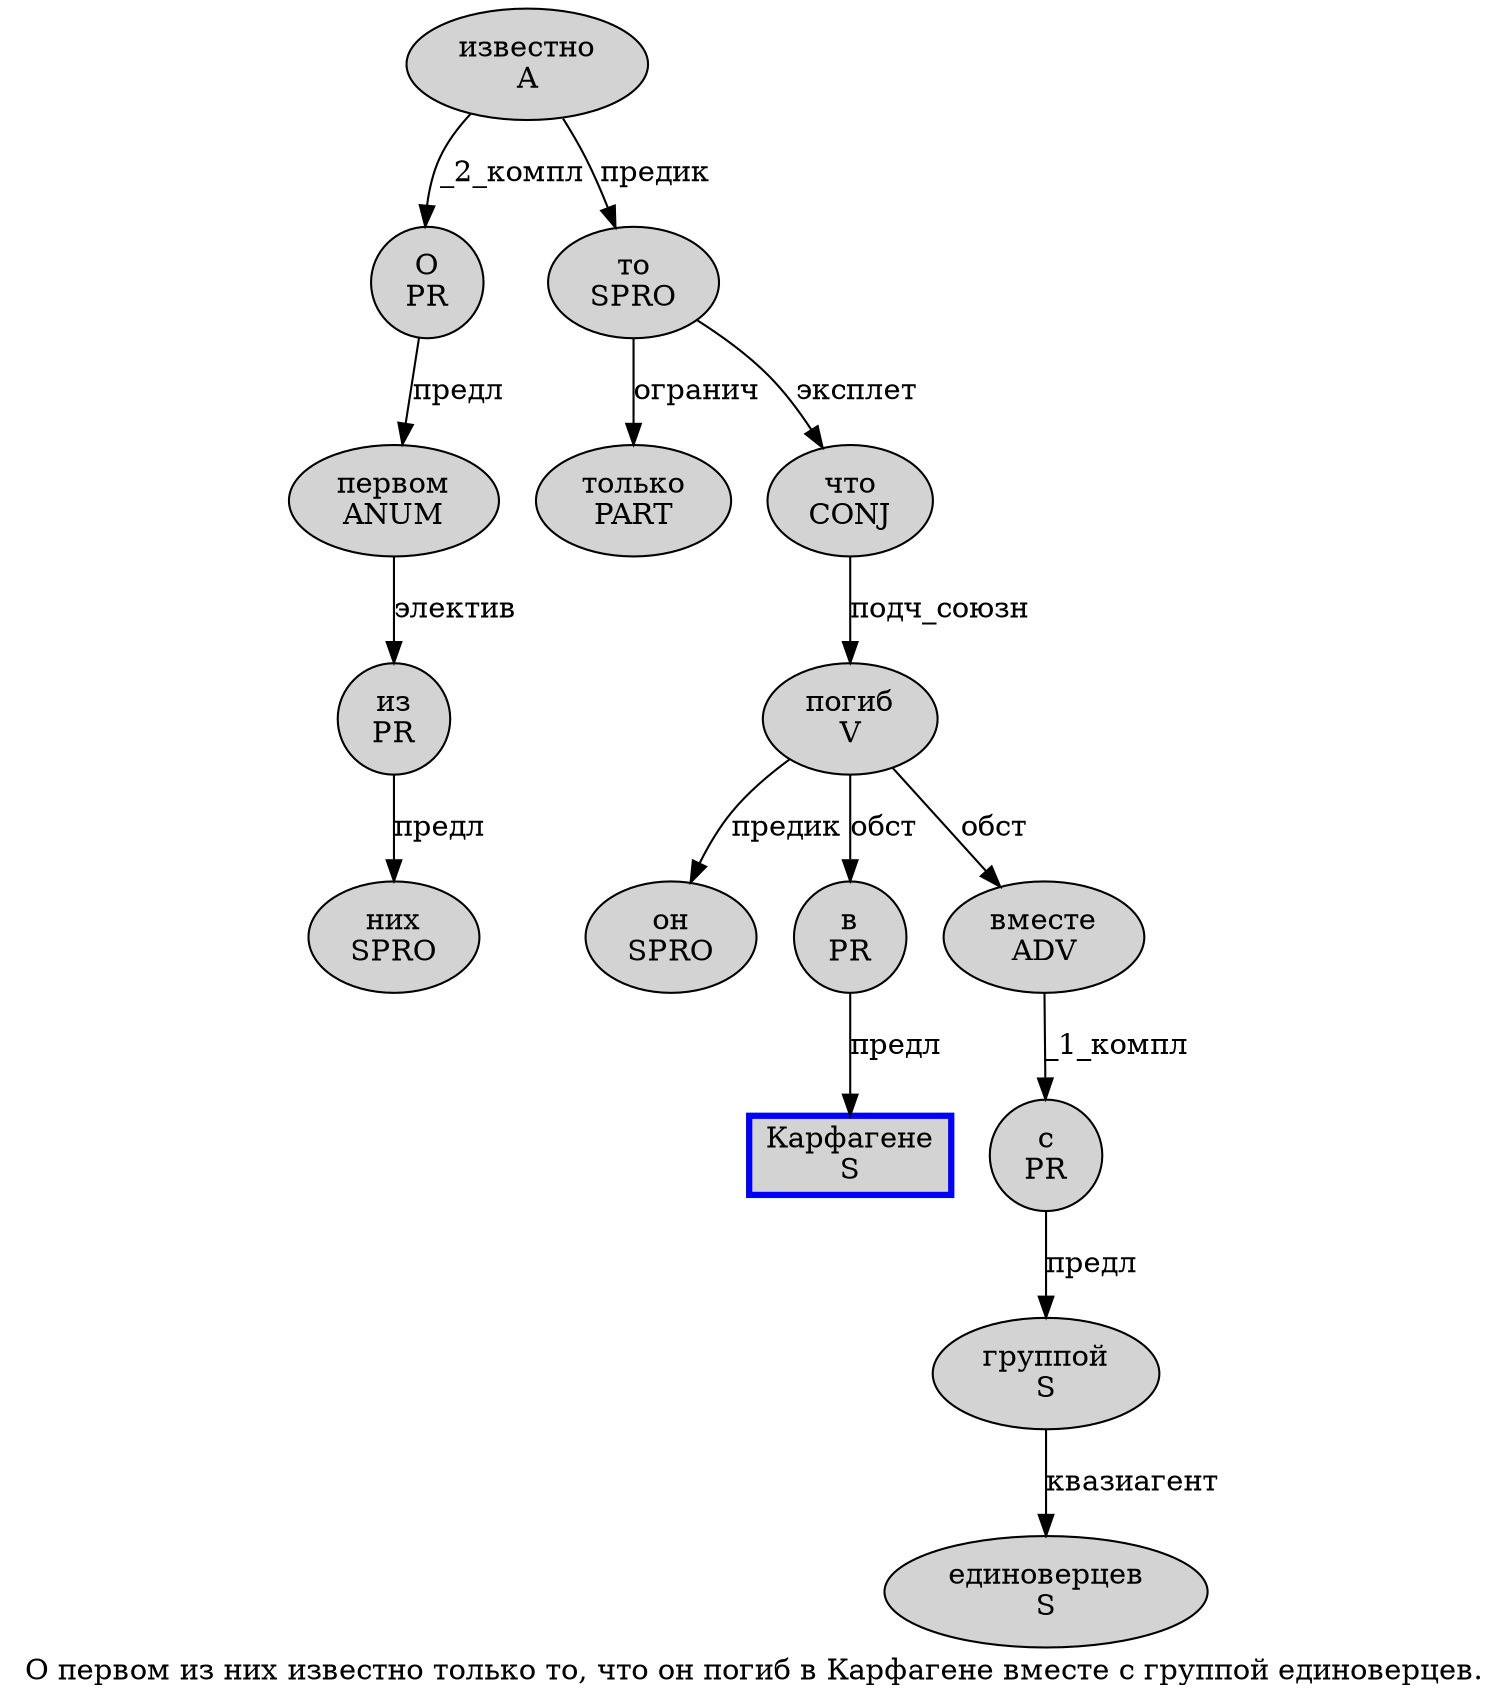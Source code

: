 digraph SENTENCE_1473 {
	graph [label="О первом из них известно только то, что он погиб в Карфагене вместе с группой единоверцев."]
	node [style=filled]
		0 [label="О
PR" color="" fillcolor=lightgray penwidth=1 shape=ellipse]
		1 [label="первом
ANUM" color="" fillcolor=lightgray penwidth=1 shape=ellipse]
		2 [label="из
PR" color="" fillcolor=lightgray penwidth=1 shape=ellipse]
		3 [label="них
SPRO" color="" fillcolor=lightgray penwidth=1 shape=ellipse]
		4 [label="известно
A" color="" fillcolor=lightgray penwidth=1 shape=ellipse]
		5 [label="только
PART" color="" fillcolor=lightgray penwidth=1 shape=ellipse]
		6 [label="то
SPRO" color="" fillcolor=lightgray penwidth=1 shape=ellipse]
		8 [label="что
CONJ" color="" fillcolor=lightgray penwidth=1 shape=ellipse]
		9 [label="он
SPRO" color="" fillcolor=lightgray penwidth=1 shape=ellipse]
		10 [label="погиб
V" color="" fillcolor=lightgray penwidth=1 shape=ellipse]
		11 [label="в
PR" color="" fillcolor=lightgray penwidth=1 shape=ellipse]
		12 [label="Карфагене
S" color=blue fillcolor=lightgray penwidth=3 shape=box]
		13 [label="вместе
ADV" color="" fillcolor=lightgray penwidth=1 shape=ellipse]
		14 [label="с
PR" color="" fillcolor=lightgray penwidth=1 shape=ellipse]
		15 [label="группой
S" color="" fillcolor=lightgray penwidth=1 shape=ellipse]
		16 [label="единоверцев
S" color="" fillcolor=lightgray penwidth=1 shape=ellipse]
			1 -> 2 [label="электив"]
			4 -> 0 [label="_2_компл"]
			4 -> 6 [label="предик"]
			15 -> 16 [label="квазиагент"]
			14 -> 15 [label="предл"]
			13 -> 14 [label="_1_компл"]
			8 -> 10 [label="подч_союзн"]
			0 -> 1 [label="предл"]
			11 -> 12 [label="предл"]
			6 -> 5 [label="огранич"]
			6 -> 8 [label="эксплет"]
			10 -> 9 [label="предик"]
			10 -> 11 [label="обст"]
			10 -> 13 [label="обст"]
			2 -> 3 [label="предл"]
}